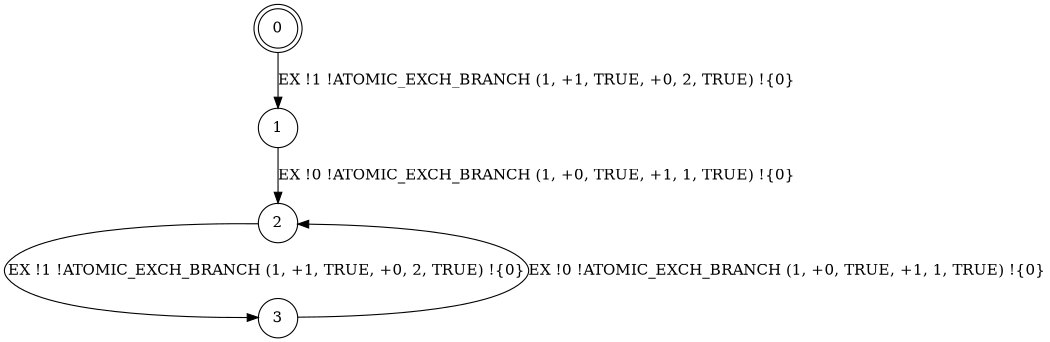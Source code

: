 digraph BCG {
size = "7, 10.5";
center = TRUE;
node [shape = circle];
0 [peripheries = 2];
0 -> 1 [label = "EX !1 !ATOMIC_EXCH_BRANCH (1, +1, TRUE, +0, 2, TRUE) !{0}"];
1 -> 2 [label = "EX !0 !ATOMIC_EXCH_BRANCH (1, +0, TRUE, +1, 1, TRUE) !{0}"];
2 -> 3 [label = "EX !1 !ATOMIC_EXCH_BRANCH (1, +1, TRUE, +0, 2, TRUE) !{0}"];
3 -> 2 [label = "EX !0 !ATOMIC_EXCH_BRANCH (1, +0, TRUE, +1, 1, TRUE) !{0}"];
}
